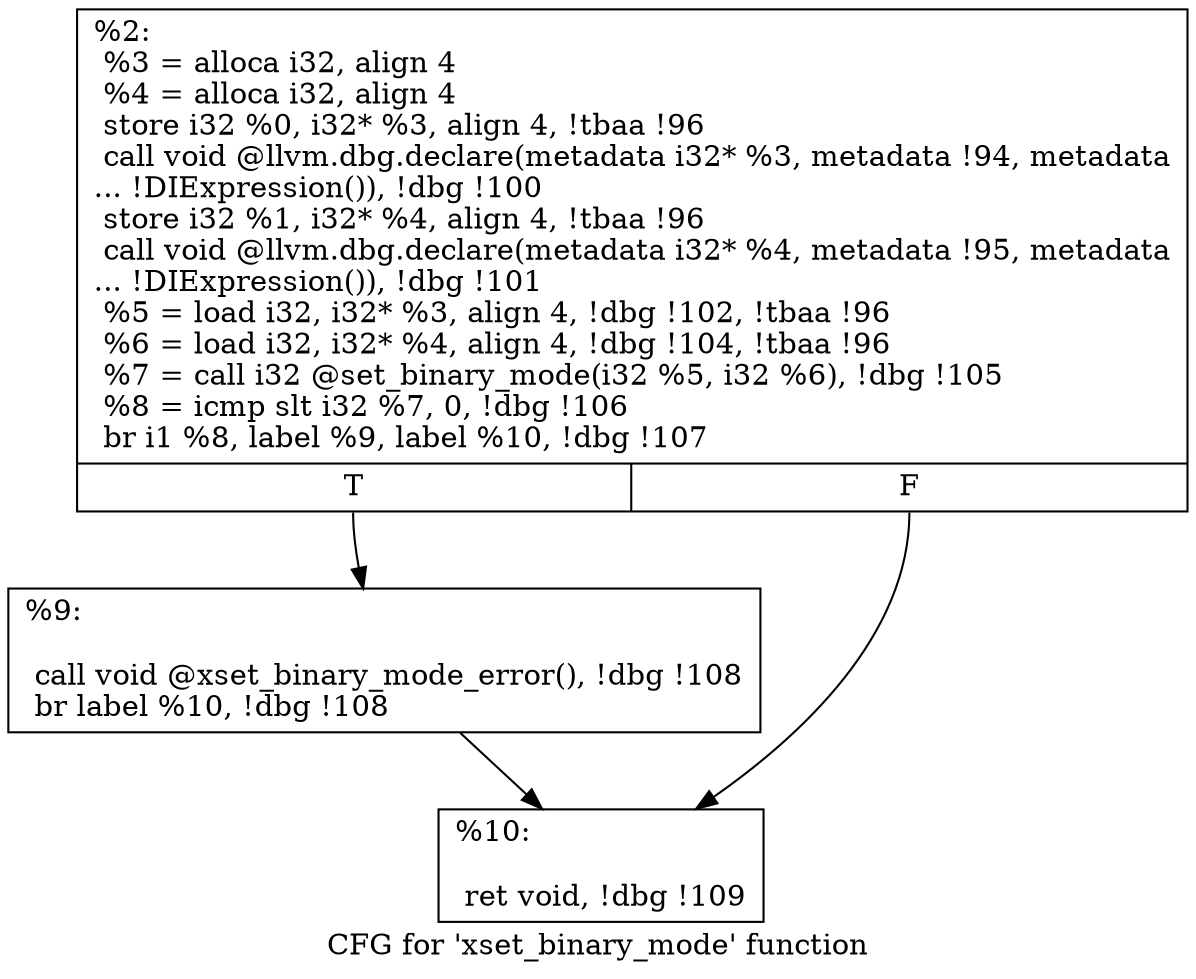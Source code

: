 digraph "CFG for 'xset_binary_mode' function" {
	label="CFG for 'xset_binary_mode' function";

	Node0x152a1b0 [shape=record,label="{%2:\l  %3 = alloca i32, align 4\l  %4 = alloca i32, align 4\l  store i32 %0, i32* %3, align 4, !tbaa !96\l  call void @llvm.dbg.declare(metadata i32* %3, metadata !94, metadata\l... !DIExpression()), !dbg !100\l  store i32 %1, i32* %4, align 4, !tbaa !96\l  call void @llvm.dbg.declare(metadata i32* %4, metadata !95, metadata\l... !DIExpression()), !dbg !101\l  %5 = load i32, i32* %3, align 4, !dbg !102, !tbaa !96\l  %6 = load i32, i32* %4, align 4, !dbg !104, !tbaa !96\l  %7 = call i32 @set_binary_mode(i32 %5, i32 %6), !dbg !105\l  %8 = icmp slt i32 %7, 0, !dbg !106\l  br i1 %8, label %9, label %10, !dbg !107\l|{<s0>T|<s1>F}}"];
	Node0x152a1b0:s0 -> Node0x1511f60;
	Node0x152a1b0:s1 -> Node0x1511fb0;
	Node0x1511f60 [shape=record,label="{%9:\l\l  call void @xset_binary_mode_error(), !dbg !108\l  br label %10, !dbg !108\l}"];
	Node0x1511f60 -> Node0x1511fb0;
	Node0x1511fb0 [shape=record,label="{%10:\l\l  ret void, !dbg !109\l}"];
}

